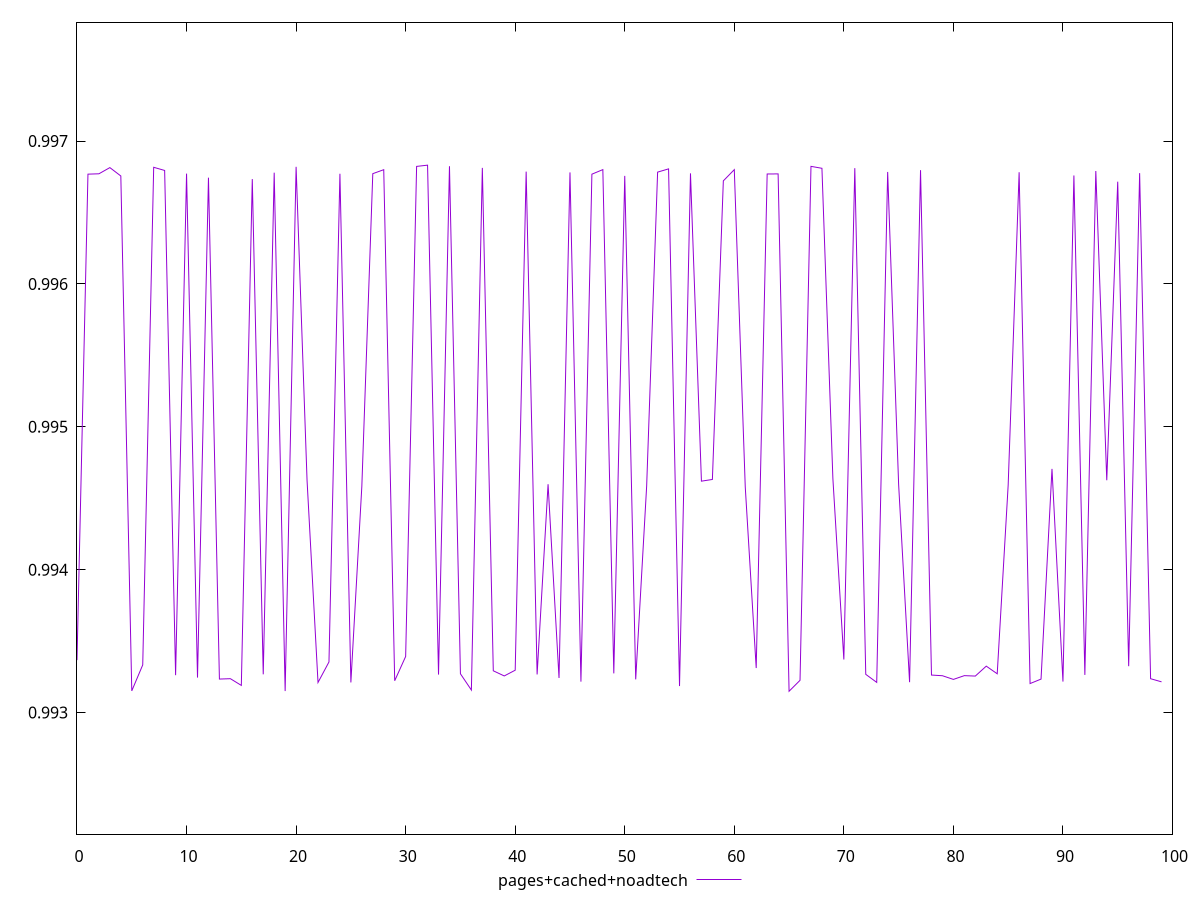 $_pagesCachedNoadtech <<EOF
0.9933671236041064
0.9967687909817889
0.9967712963808075
0.9968146179850577
0.9967559563117105
0.9931520178745659
0.9933337174904874
0.9968168149150931
0.9967946552838143
0.9932616136801642
0.9967725715091729
0.9932448625364116
0.9967439624709211
0.9932346181233491
0.9932373336899281
0.9931902536878863
0.9967341656530928
0.9932677828198644
0.9967791617215518
0.9931506250444456
0.9968199843698189
0.9946249546293716
0.9932106919933531
0.9933543177482265
0.9967716801075692
0.9932111065437189
0.9945831196051507
0.9967721625899791
0.9968000113531859
0.9932228854474368
0.9933926540596423
0.9968230311429425
0.9968317041437396
0.9932659219783003
0.9968244430709621
0.9932716803437818
0.9931578169952953
0.9968128751022447
0.9932925807455079
0.9932564832572549
0.9932966885673333
0.9967866968048219
0.9932670442318328
0.9945983074238953
0.9932421550527584
0.9967810879941721
0.9932167145477389
0.9967685610561243
0.9968005865334251
0.993274250604933
0.996756800225282
0.9932325819229206
0.9945856143990672
0.9967829492412579
0.996805684461108
0.993185665744112
0.9967742067998324
0.9946199169412984
0.994631774795357
0.9967218376429128
0.9968003719910814
0.9945797375253175
0.9933116512989806
0.9967698484827999
0.9967705495097148
0.9931492519276602
0.9932258068931807
0.9968233739530654
0.9968097766593298
0.9946372033660599
0.9933715438947
0.9968109402615524
0.993267831008011
0.9932113716881451
0.9967841842811331
0.994597689899711
0.993212743790959
0.9967969606968992
0.9932627079132379
0.9932579935379962
0.9932322660405787
0.9932586501489906
0.993255548809663
0.9933251064589496
0.9932716508529547
0.9945924237607414
0.9967821356174315
0.9932031735160387
0.9932344355445246
0.9947058217766451
0.9932170902741186
0.996759741114543
0.9932637902127546
0.9967908757543464
0.9946260496888933
0.9967160213732733
0.9933246177340038
0.9967759539486605
0.9932371521502485
0.9932151927034443
EOF
set key outside below
set terminal pngcairo
set output "report_00006_2020-11-02T20-21-41.718Z/first-cpu-idle/pages+cached+noadtech//score.png"
set yrange [0.9921492519276602:0.9978317041437396]
plot $_pagesCachedNoadtech title "pages+cached+noadtech" with line ,